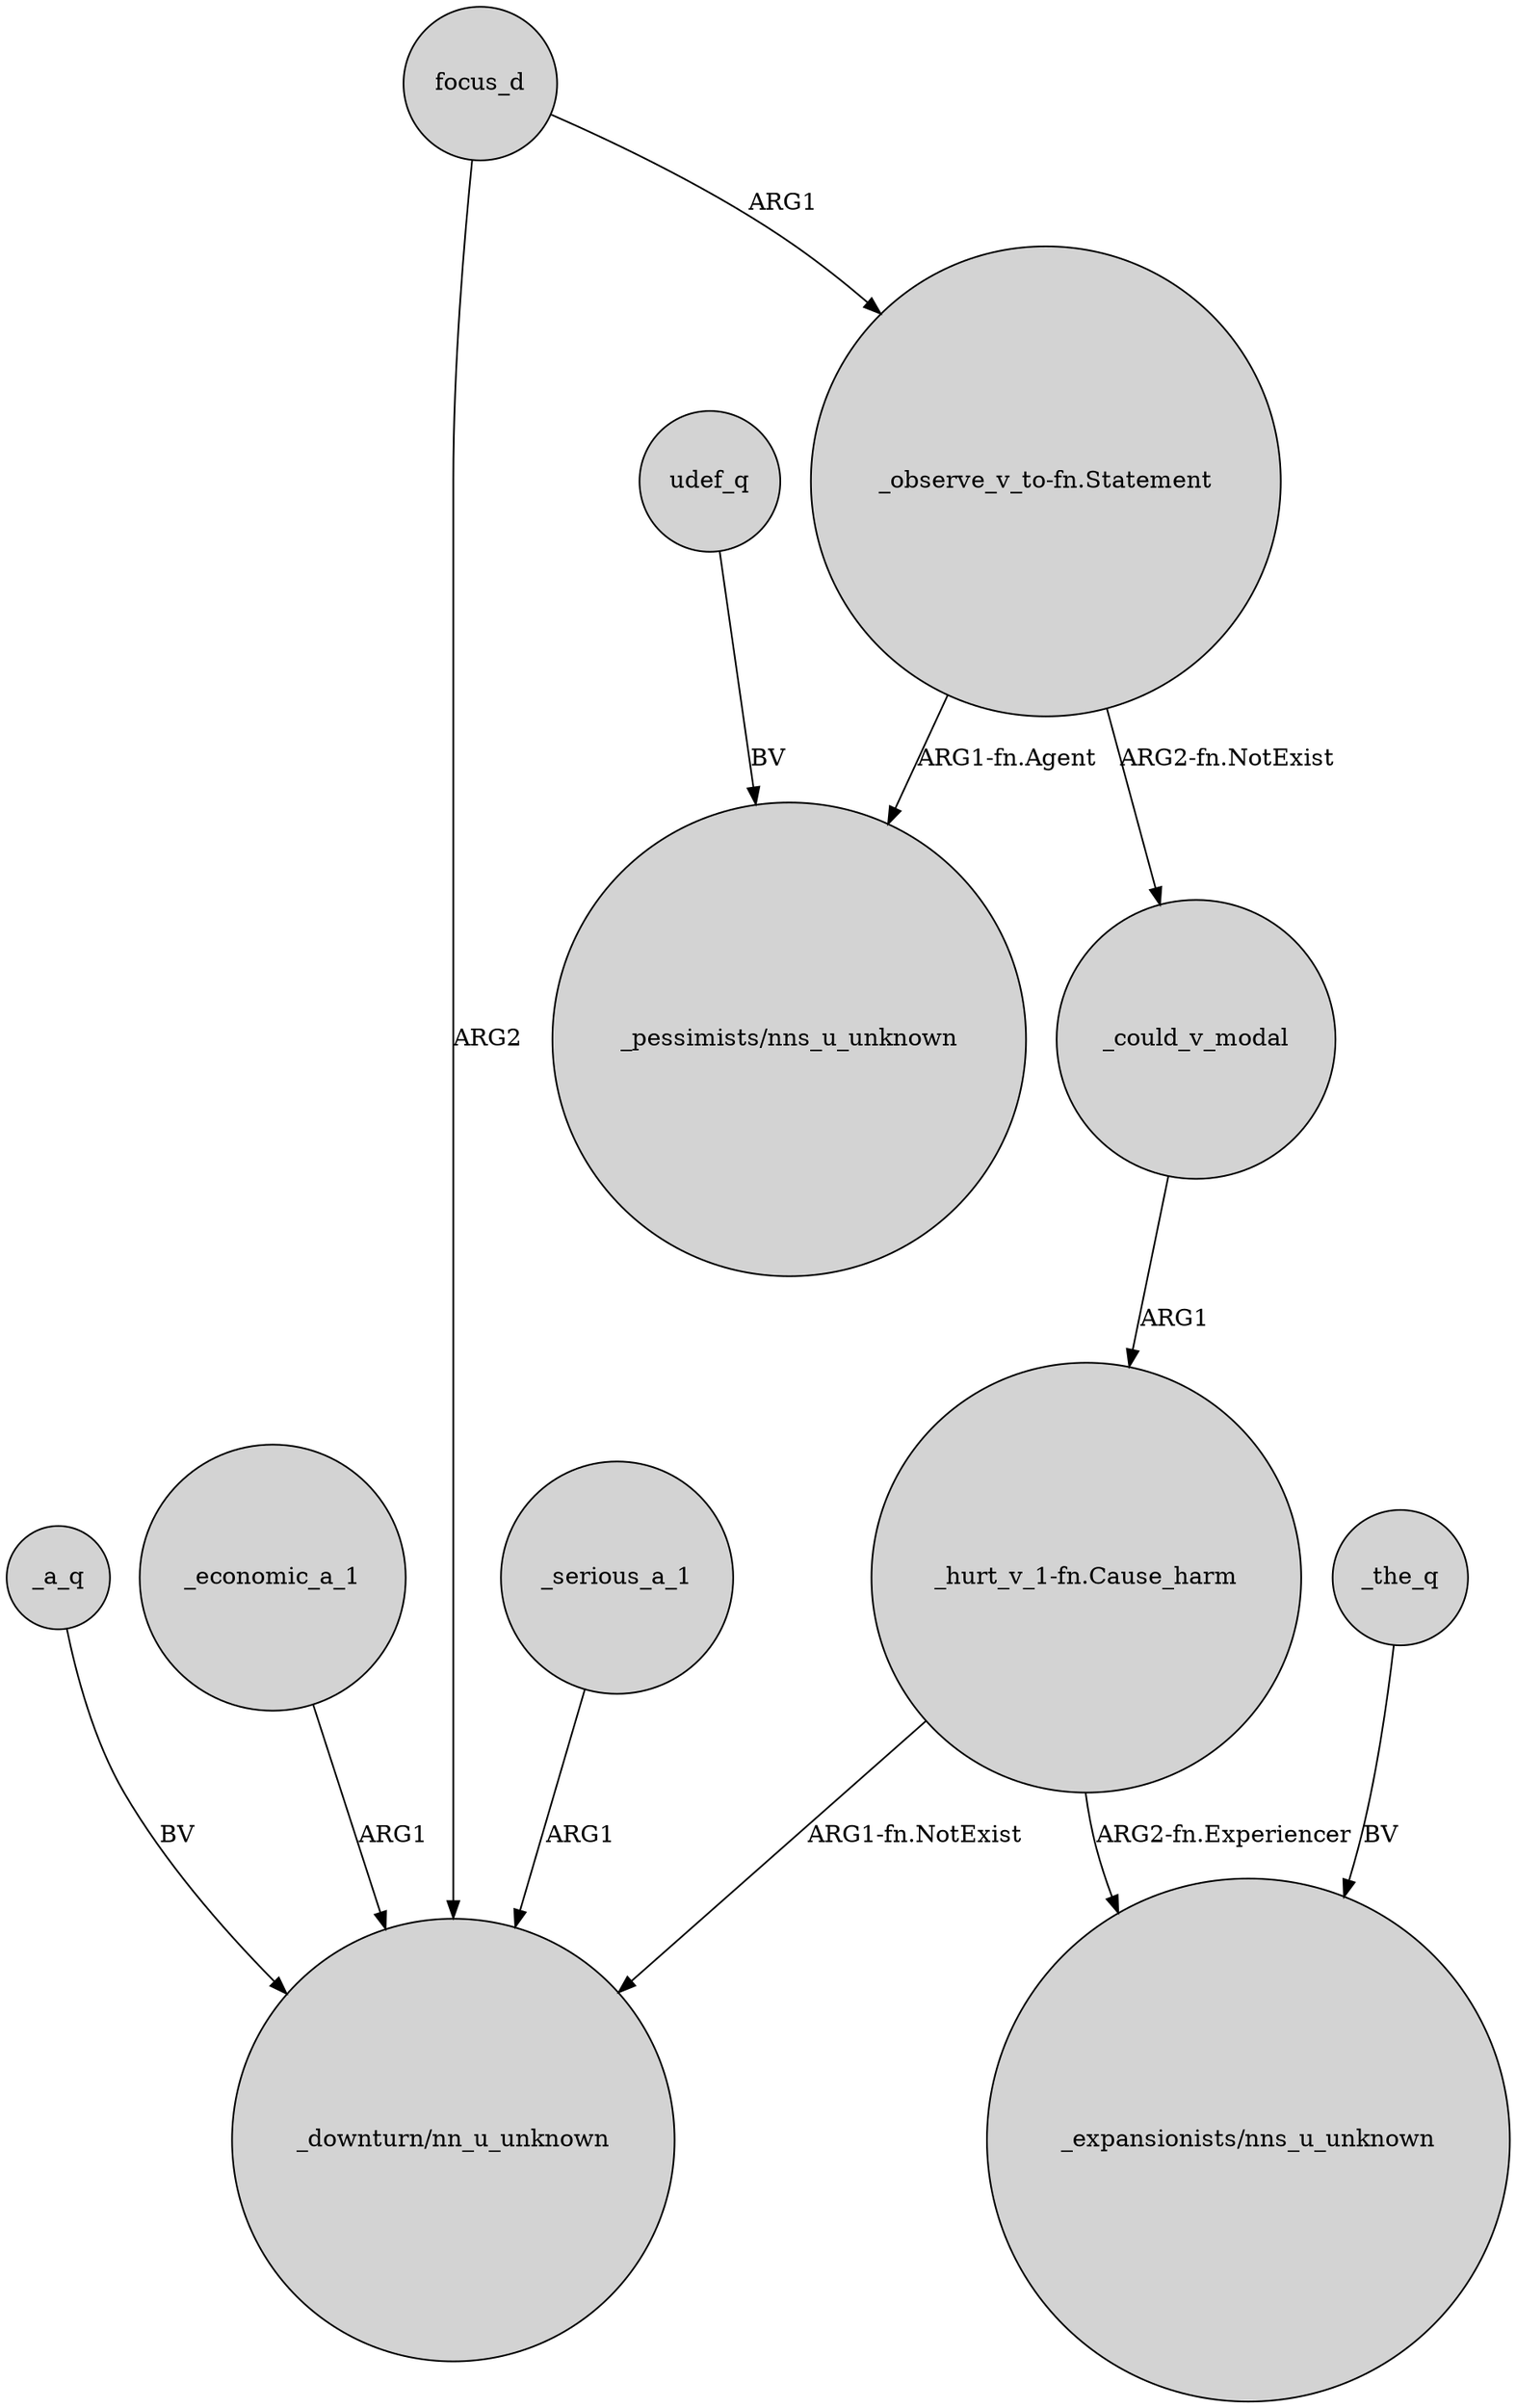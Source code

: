 digraph {
	node [shape=circle style=filled]
	"_observe_v_to-fn.Statement" -> "_pessimists/nns_u_unknown" [label="ARG1-fn.Agent"]
	"_observe_v_to-fn.Statement" -> _could_v_modal [label="ARG2-fn.NotExist"]
	focus_d -> "_downturn/nn_u_unknown" [label=ARG2]
	_a_q -> "_downturn/nn_u_unknown" [label=BV]
	_could_v_modal -> "_hurt_v_1-fn.Cause_harm" [label=ARG1]
	"_hurt_v_1-fn.Cause_harm" -> "_downturn/nn_u_unknown" [label="ARG1-fn.NotExist"]
	"_hurt_v_1-fn.Cause_harm" -> "_expansionists/nns_u_unknown" [label="ARG2-fn.Experiencer"]
	focus_d -> "_observe_v_to-fn.Statement" [label=ARG1]
	_the_q -> "_expansionists/nns_u_unknown" [label=BV]
	udef_q -> "_pessimists/nns_u_unknown" [label=BV]
	_economic_a_1 -> "_downturn/nn_u_unknown" [label=ARG1]
	_serious_a_1 -> "_downturn/nn_u_unknown" [label=ARG1]
}

